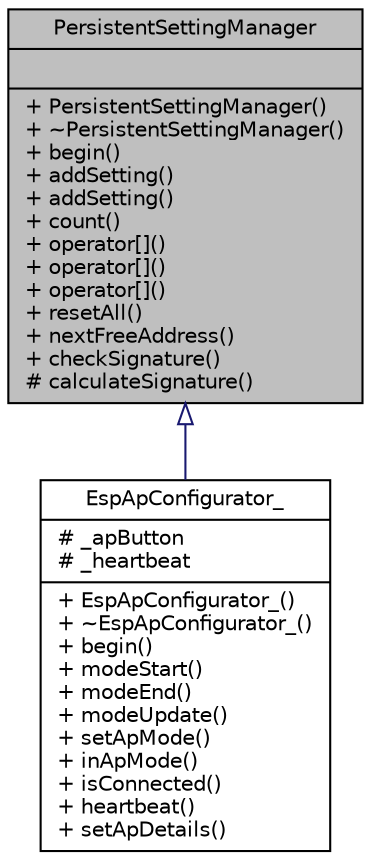 digraph "PersistentSettingManager"
{
  edge [fontname="Helvetica",fontsize="10",labelfontname="Helvetica",labelfontsize="10"];
  node [fontname="Helvetica",fontsize="10",shape=record];
  Node0 [label="{PersistentSettingManager\n||+ PersistentSettingManager()\l+ ~PersistentSettingManager()\l+ begin()\l+ addSetting()\l+ addSetting()\l+ count()\l+ operator[]()\l+ operator[]()\l+ operator[]()\l+ resetAll()\l+ nextFreeAddress()\l+ checkSignature()\l# calculateSignature()\l}",height=0.2,width=0.4,color="black", fillcolor="grey75", style="filled", fontcolor="black"];
  Node0 -> Node1 [dir="back",color="midnightblue",fontsize="10",style="solid",arrowtail="onormal",fontname="Helvetica"];
  Node1 [label="{EspApConfigurator_\n|# _apButton\l# _heartbeat\l|+ EspApConfigurator_()\l+ ~EspApConfigurator_()\l+ begin()\l+ modeStart()\l+ modeEnd()\l+ modeUpdate()\l+ setApMode()\l+ inApMode()\l+ isConnected()\l+ heartbeat()\l+ setApDetails()\l}",height=0.2,width=0.4,color="black", fillcolor="white", style="filled",URL="$classEspApConfigurator__.html",tooltip="Access Point Configurator. "];
}
